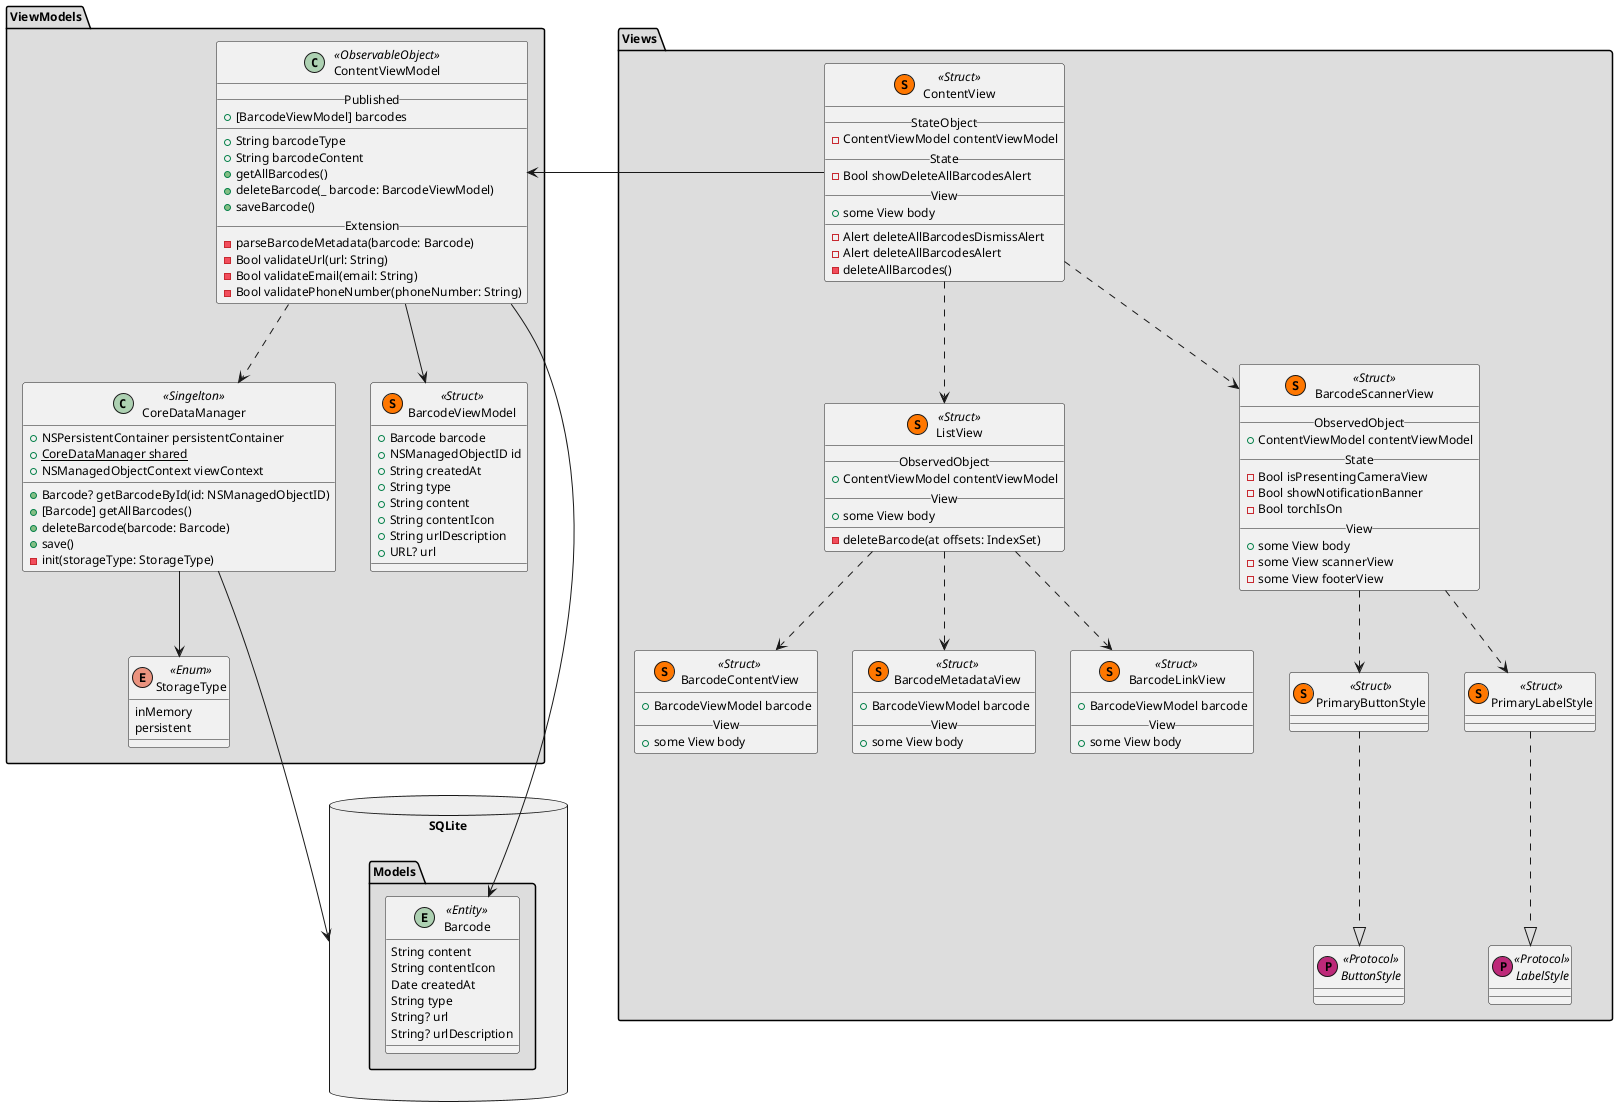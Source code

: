 @startuml

skinparam defaultFontSize 12

package SQLite << Database >> #EEEEEE {
    package Models << Folder >> #DDDDDD {
        entity Barcode << Entity >> {
            String content
            String contentIcon
            Date createdAt
            String type
            String? url
            String? urlDescription
        }
    }
}

package ViewModels << Folder >> #DDDDDD {
    enum StorageType << Enum >> {
        inMemory
        persistent
    }

    class CoreDataManager << Singelton >> {
        + NSPersistentContainer persistentContainer
        +{static} CoreDataManager shared
        + NSManagedObjectContext viewContext
        + Barcode? getBarcodeById(id: NSManagedObjectID)
        + [Barcode] getAllBarcodes()
        + deleteBarcode(barcode: Barcode)
        + save()
        - init(storageType: StorageType)
    }
    
    class ContentViewModel << ObservableObject >> {
        __ Published __
        + [BarcodeViewModel] barcodes
        __
        + String barcodeType
        + String barcodeContent
        + getAllBarcodes()
        + deleteBarcode(_ barcode: BarcodeViewModel)
        + saveBarcode()
        __ Extension __
        - parseBarcodeMetadata(barcode: Barcode)
        - Bool validateUrl(url: String)
        - Bool validateEmail(email: String)
        - Bool validatePhoneNumber(phoneNumber: String)
    }
    
    class BarcodeViewModel << (S, #FF7700) Struct >> {
        + Barcode barcode
        + NSManagedObjectID id
        + String createdAt
        + String type
        + String content
        + String contentIcon
        + String urlDescription
        + URL? url
    }
}

package Views << Folder >> #DDDDDD {
    class ContentView << (S, #FF7700) Struct >> {
        __ StateObject __
        - ContentViewModel contentViewModel
        __ State __
        - Bool showDeleteAllBarcodesAlert
        __ View __
        + some View body
        __
        - Alert deleteAllBarcodesDismissAlert
        - Alert deleteAllBarcodesAlert
        - deleteAllBarcodes()
    }
    
    class ListView << (S, #FF7700) Struct >> {
        __ ObservedObject __
        + ContentViewModel contentViewModel
        __ View __
        + some View body
        __
        - deleteBarcode(at offsets: IndexSet)
    }
    
    class BarcodeContentView << (S, #FF7700) Struct >> {
        + BarcodeViewModel barcode
        __ View __
        + some View body
    }
    
    class BarcodeMetadataView << (S, #FF7700) Struct >> {
        + BarcodeViewModel barcode
        __ View __
        + some View body
    }
    
    class BarcodeLinkView << (S, #FF7700) Struct >> {
        + BarcodeViewModel barcode
        __ View __
        + some View body
    }
    
    class BarcodeScannerView << (S, #FF7700) Struct >> {
        __ ObservedObject __
        + ContentViewModel contentViewModel
        __ State __
        - Bool isPresentingCameraView
        - Bool showNotificationBanner
        - Bool torchIsOn
        __ View __
        + some View body
        - some View scannerView
        - some View footerView
    }
    
    interface ButtonStyle << (P, #BD2979) Protocol >>
    interface LabelStyle << (P, #BD2979) Protocol >>
    
    class PrimaryButtonStyle << (S, #FF7700) Struct >>
    class PrimaryLabelStyle << (S, #FF7700) Struct >>
}

ContentView .down.> BarcodeScannerView
ContentView .down.> ListView

ListView .down.> BarcodeContentView
ListView .down.> BarcodeMetadataView
ListView .down.> BarcodeLinkView

PrimaryButtonStyle .down.|> ButtonStyle
PrimaryLabelStyle .down.|> LabelStyle

BarcodeScannerView .down.> PrimaryButtonStyle
BarcodeScannerView .down.> PrimaryLabelStyle

ContentViewModel -down-> BarcodeViewModel
ContentViewModel .down.> CoreDataManager

CoreDataManager -down-> StorageType

ContentViewModel --down-> Barcode 
CoreDataManager --down-> SQLite  

ContentViewModel <-right- ContentView
@enduml